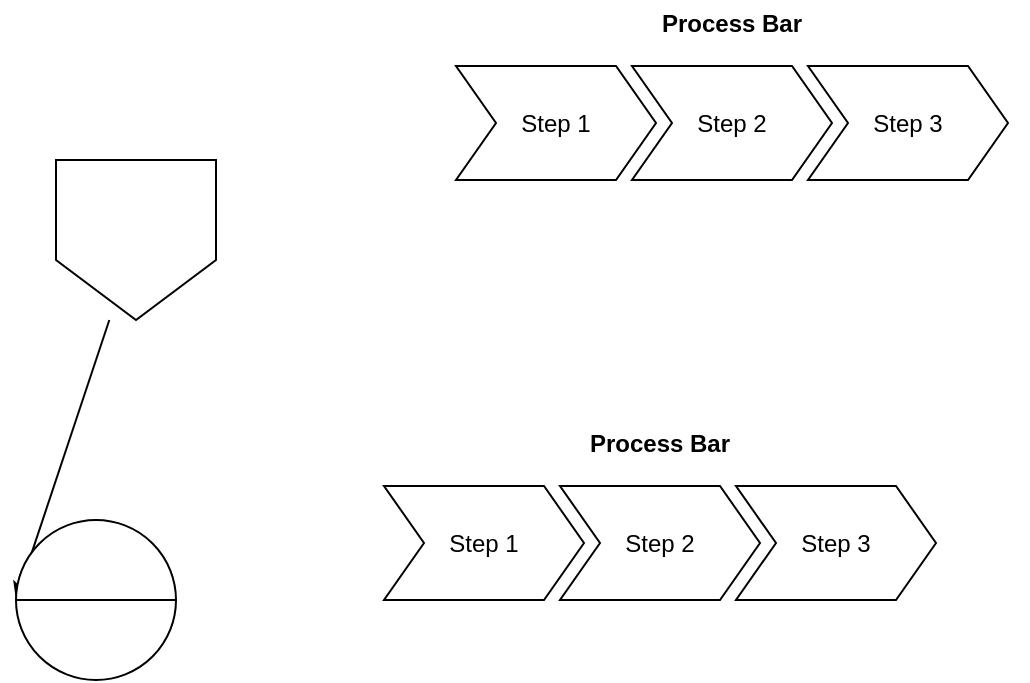 <mxfile>
    <diagram id="JmYeXh15dWNBzjiQjOd4" name="第 1 页">
        <mxGraphModel dx="1070" dy="539" grid="1" gridSize="10" guides="1" tooltips="1" connect="1" arrows="1" fold="1" page="1" pageScale="1" pageWidth="827" pageHeight="1169" math="0" shadow="0">
            <root>
                <mxCell id="0"/>
                <mxCell id="1" parent="0"/>
                <mxCell id="4" style="edgeStyle=none;html=1;" edge="1" parent="1" source="2">
                    <mxGeometry relative="1" as="geometry">
                        <mxPoint x="240" y="310" as="targetPoint"/>
                    </mxGeometry>
                </mxCell>
                <mxCell id="2" value="" style="shape=offPageConnector;whiteSpace=wrap;html=1;" vertex="1" parent="1">
                    <mxGeometry x="260" y="90" width="80" height="80" as="geometry"/>
                </mxCell>
                <mxCell id="3" value="" style="shape=lineEllipse;perimeter=ellipsePerimeter;whiteSpace=wrap;html=1;backgroundOutline=1;" vertex="1" parent="1">
                    <mxGeometry x="240" y="270" width="80" height="80" as="geometry"/>
                </mxCell>
                <mxCell id="5" value="Process Bar" style="swimlane;childLayout=stackLayout;horizontal=1;fillColor=none;horizontalStack=1;resizeParent=1;resizeParentMax=0;resizeLast=0;collapsible=0;strokeColor=none;stackBorder=10;stackSpacing=-12;resizable=1;align=center;points=[];whiteSpace=wrap;html=1;" vertex="1" parent="1">
                    <mxGeometry x="414" y="220" width="296" height="100" as="geometry"/>
                </mxCell>
                <mxCell id="6" value="Step 1" style="shape=step;perimeter=stepPerimeter;fixedSize=1;points=[];whiteSpace=wrap;html=1;" vertex="1" parent="5">
                    <mxGeometry x="10" y="33" width="100" height="57" as="geometry"/>
                </mxCell>
                <mxCell id="7" value="Step 2" style="shape=step;perimeter=stepPerimeter;fixedSize=1;points=[];whiteSpace=wrap;html=1;" vertex="1" parent="5">
                    <mxGeometry x="98" y="33" width="100" height="57" as="geometry"/>
                </mxCell>
                <mxCell id="8" value="Step 3" style="shape=step;perimeter=stepPerimeter;fixedSize=1;points=[];whiteSpace=wrap;html=1;" vertex="1" parent="5">
                    <mxGeometry x="186" y="33" width="100" height="57" as="geometry"/>
                </mxCell>
                <mxCell id="9" value="Process Bar" style="swimlane;childLayout=stackLayout;horizontal=1;fillColor=none;horizontalStack=1;resizeParent=1;resizeParentMax=0;resizeLast=0;collapsible=0;strokeColor=none;stackBorder=10;stackSpacing=-12;resizable=1;align=center;points=[];whiteSpace=wrap;html=1;" vertex="1" parent="1">
                    <mxGeometry x="450" y="10" width="296" height="100" as="geometry"/>
                </mxCell>
                <mxCell id="10" value="Step 1" style="shape=step;perimeter=stepPerimeter;fixedSize=1;points=[];whiteSpace=wrap;html=1;" vertex="1" parent="9">
                    <mxGeometry x="10" y="33" width="100" height="57" as="geometry"/>
                </mxCell>
                <mxCell id="11" value="Step 2" style="shape=step;perimeter=stepPerimeter;fixedSize=1;points=[];whiteSpace=wrap;html=1;" vertex="1" parent="9">
                    <mxGeometry x="98" y="33" width="100" height="57" as="geometry"/>
                </mxCell>
                <mxCell id="12" value="Step 3" style="shape=step;perimeter=stepPerimeter;fixedSize=1;points=[];whiteSpace=wrap;html=1;" vertex="1" parent="9">
                    <mxGeometry x="186" y="33" width="100" height="57" as="geometry"/>
                </mxCell>
            </root>
        </mxGraphModel>
    </diagram>
</mxfile>